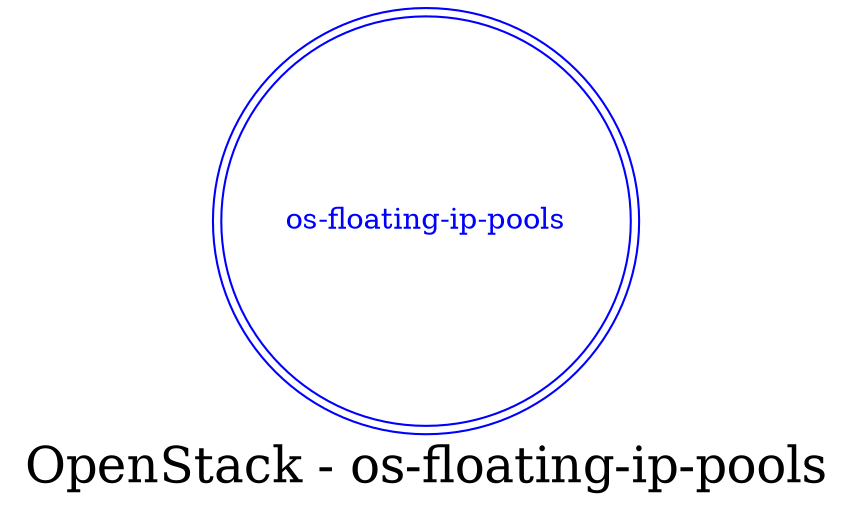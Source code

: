 digraph LexiconGraph {
graph[label="OpenStack - os-floating-ip-pools", fontsize=24]
splines=true
"os-floating-ip-pools" [color=blue, fontcolor=blue, shape=doublecircle]
}
